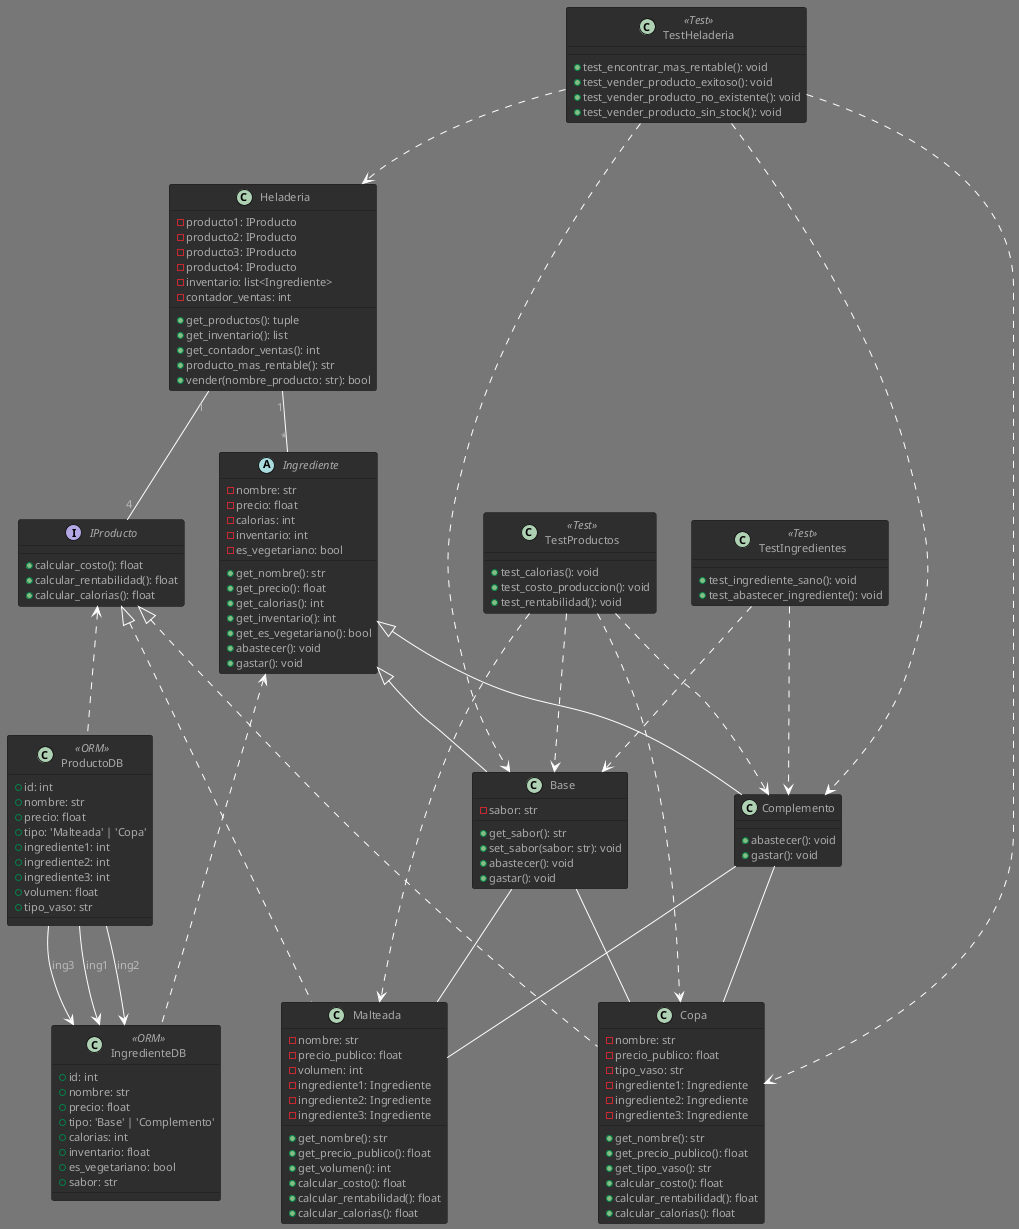 @startuml Proyecto_2
!theme reddress-darkred

' Interfaces y clases abstractas
interface IProducto {
    +calcular_costo(): float
    +calcular_rentabilidad(): float
    +calcular_calorias(): float
}

abstract class Ingrediente {
    - nombre: str
    - precio: float
    - calorias: int
    - inventario: int
    - es_vegetariano: bool
    + get_nombre(): str
    + get_precio(): float
    + get_calorias(): int
    + get_inventario(): int
    + get_es_vegetariano(): bool
    + abastecer(): void
    + gastar(): void
}

' Subclases de Ingrediente
class Base {
    - sabor: str
    + get_sabor(): str
    + set_sabor(sabor: str): void
    + abastecer(): void
    + gastar(): void
}

class Complemento {
    + abastecer(): void
    + gastar(): void
}

' Implementaciones de IProducto
class Copa {
    - nombre: str
    - precio_publico: float
    - tipo_vaso: str
    - ingrediente1: Ingrediente
    - ingrediente2: Ingrediente
    - ingrediente3: Ingrediente
    + get_nombre(): str
    + get_precio_publico(): float
    + get_tipo_vaso(): str
    + calcular_costo(): float
    + calcular_rentabilidad(): float
    + calcular_calorias(): float
}

class Malteada {
    - nombre: str
    - precio_publico: float
    - volumen: int
    - ingrediente1: Ingrediente
    - ingrediente2: Ingrediente
    - ingrediente3: Ingrediente
    + get_nombre(): str
    + get_precio_publico(): float
    + get_volumen(): int
    + calcular_costo(): float
    + calcular_rentabilidad(): float
    + calcular_calorias(): float
}

' Clase principal
class Heladeria {
    - producto1: IProducto
    - producto2: IProducto
    - producto3: IProducto
    - producto4: IProducto
    - inventario: list<Ingrediente>
    - contador_ventas: int
    + get_productos(): tuple
    + get_inventario(): list
    + get_contador_ventas(): int
    + producto_mas_rentable(): str
    + vender(nombre_producto: str): bool
}

' ORM: Modelos para BD
class IngredienteDB <<ORM>> {
    +id: int
    +nombre: str
    +precio: float
    +tipo: 'Base' | 'Complemento'
    +calorias: int
    +inventario: float
    +es_vegetariano: bool
    +sabor: str
}

class ProductoDB <<ORM>> {
    +id: int
    +nombre: str
    +precio: float
    +tipo: 'Malteada' | 'Copa'
    +ingrediente1: int
    +ingrediente2: int
    +ingrediente3: int
    +volumen: float
    +tipo_vaso: str
}

' Clases de prueba
class TestHeladeria <<Test>> {
    +test_encontrar_mas_rentable(): void
    +test_vender_producto_exitoso(): void
    +test_vender_producto_no_existente(): void
    +test_vender_producto_sin_stock(): void
}

class TestIngredientes <<Test>> {
    +test_ingrediente_sano(): void
    +test_abastecer_ingrediente(): void
}

class TestProductos <<Test>> {
    +test_calorias(): void
    +test_costo_produccion(): void
    +test_rentabilidad(): void
}

' Relaciones de implementación y herencia
IProducto <|.. Copa
IProducto <|.. Malteada

Ingrediente <|-- Base
Ingrediente <|-- Complemento

Base -- Copa 
Complemento -- Copa

Base -- Malteada 
Complemento -- Malteada

Heladeria "1" -- "4" IProducto 
Heladeria "1" -- "*" Ingrediente

ProductoDB --> IngredienteDB : ing1
ProductoDB --> IngredienteDB : ing2
ProductoDB --> IngredienteDB : ing3

Ingrediente <.. IngredienteDB
IProducto <.. ProductoDB

' Relaciones con tests
TestHeladeria ..> Heladeria
TestHeladeria ..> Copa
TestHeladeria ..> Base
TestHeladeria ..> Complemento

TestIngredientes ..> Base
TestIngredientes ..> Complemento

TestProductos ..> Base
TestProductos ..> Complemento
TestProductos ..> Copa
TestProductos ..> Malteada
@enduml